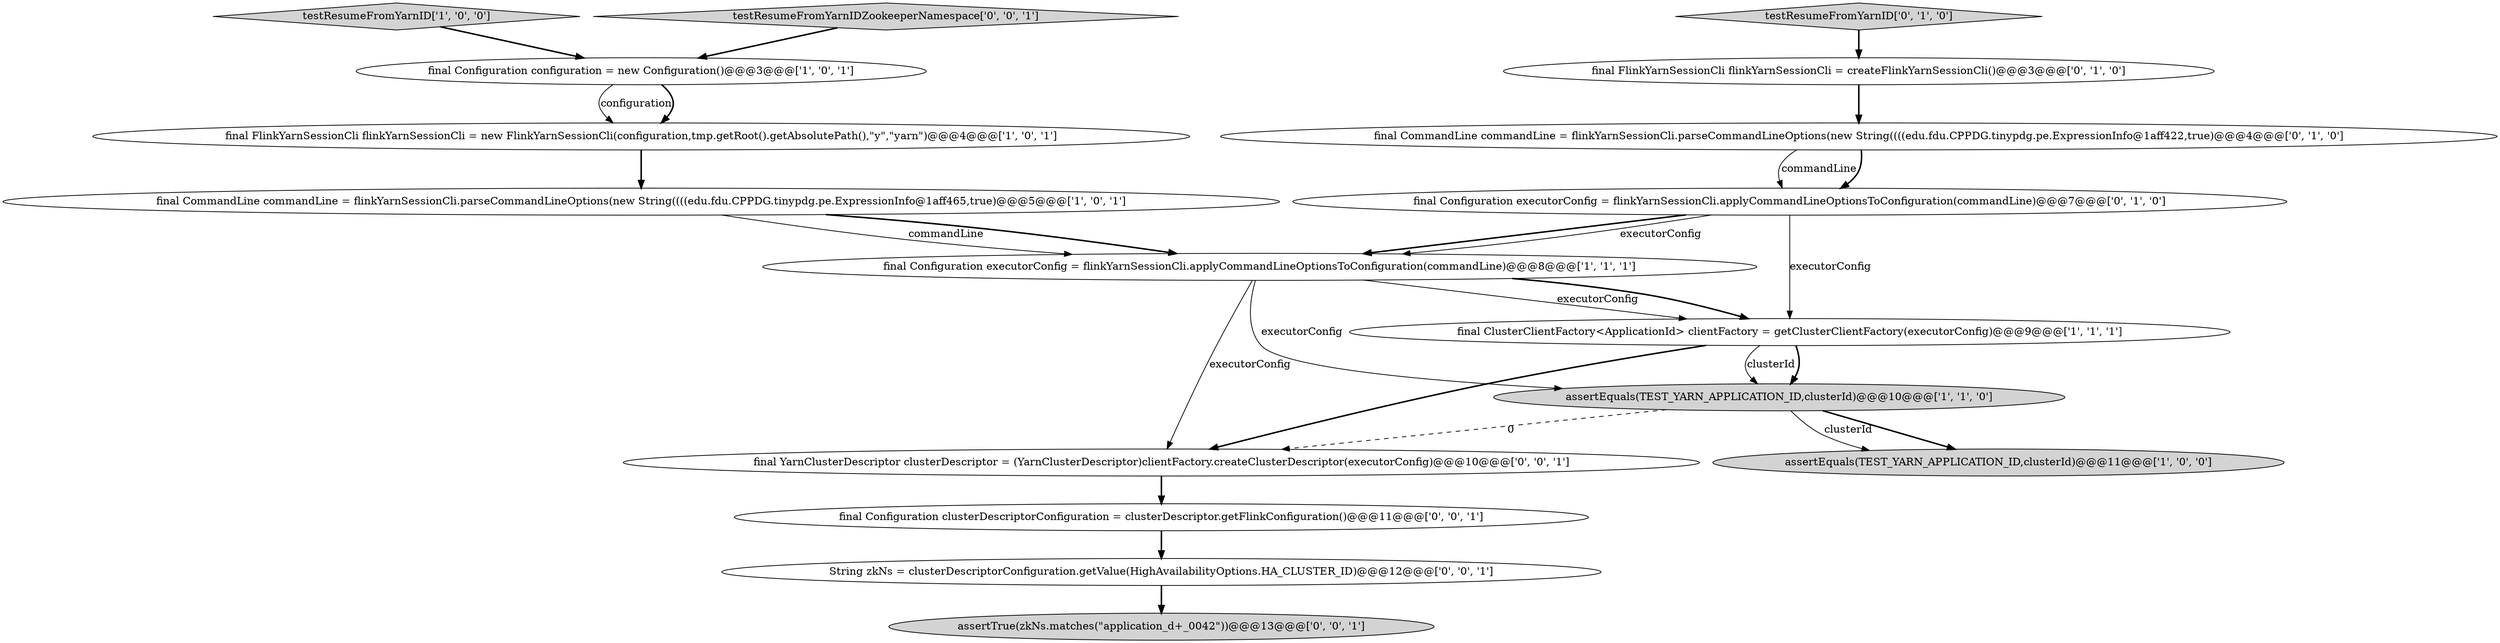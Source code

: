 digraph {
9 [style = filled, label = "final FlinkYarnSessionCli flinkYarnSessionCli = createFlinkYarnSessionCli()@@@3@@@['0', '1', '0']", fillcolor = white, shape = ellipse image = "AAA0AAABBB2BBB"];
1 [style = filled, label = "assertEquals(TEST_YARN_APPLICATION_ID,clusterId)@@@10@@@['1', '1', '0']", fillcolor = lightgray, shape = ellipse image = "AAA0AAABBB1BBB"];
15 [style = filled, label = "String zkNs = clusterDescriptorConfiguration.getValue(HighAvailabilityOptions.HA_CLUSTER_ID)@@@12@@@['0', '0', '1']", fillcolor = white, shape = ellipse image = "AAA0AAABBB3BBB"];
16 [style = filled, label = "testResumeFromYarnIDZookeeperNamespace['0', '0', '1']", fillcolor = lightgray, shape = diamond image = "AAA0AAABBB3BBB"];
4 [style = filled, label = "final FlinkYarnSessionCli flinkYarnSessionCli = new FlinkYarnSessionCli(configuration,tmp.getRoot().getAbsolutePath(),\"y\",\"yarn\")@@@4@@@['1', '0', '1']", fillcolor = white, shape = ellipse image = "AAA0AAABBB1BBB"];
6 [style = filled, label = "testResumeFromYarnID['1', '0', '0']", fillcolor = lightgray, shape = diamond image = "AAA0AAABBB1BBB"];
10 [style = filled, label = "final CommandLine commandLine = flinkYarnSessionCli.parseCommandLineOptions(new String((((edu.fdu.CPPDG.tinypdg.pe.ExpressionInfo@1aff422,true)@@@4@@@['0', '1', '0']", fillcolor = white, shape = ellipse image = "AAA0AAABBB2BBB"];
14 [style = filled, label = "final YarnClusterDescriptor clusterDescriptor = (YarnClusterDescriptor)clientFactory.createClusterDescriptor(executorConfig)@@@10@@@['0', '0', '1']", fillcolor = white, shape = ellipse image = "AAA0AAABBB3BBB"];
8 [style = filled, label = "final Configuration executorConfig = flinkYarnSessionCli.applyCommandLineOptionsToConfiguration(commandLine)@@@7@@@['0', '1', '0']", fillcolor = white, shape = ellipse image = "AAA0AAABBB2BBB"];
2 [style = filled, label = "final CommandLine commandLine = flinkYarnSessionCli.parseCommandLineOptions(new String((((edu.fdu.CPPDG.tinypdg.pe.ExpressionInfo@1aff465,true)@@@5@@@['1', '0', '1']", fillcolor = white, shape = ellipse image = "AAA0AAABBB1BBB"];
5 [style = filled, label = "final Configuration configuration = new Configuration()@@@3@@@['1', '0', '1']", fillcolor = white, shape = ellipse image = "AAA0AAABBB1BBB"];
0 [style = filled, label = "final Configuration executorConfig = flinkYarnSessionCli.applyCommandLineOptionsToConfiguration(commandLine)@@@8@@@['1', '1', '1']", fillcolor = white, shape = ellipse image = "AAA0AAABBB1BBB"];
11 [style = filled, label = "testResumeFromYarnID['0', '1', '0']", fillcolor = lightgray, shape = diamond image = "AAA0AAABBB2BBB"];
3 [style = filled, label = "assertEquals(TEST_YARN_APPLICATION_ID,clusterId)@@@11@@@['1', '0', '0']", fillcolor = lightgray, shape = ellipse image = "AAA0AAABBB1BBB"];
7 [style = filled, label = "final ClusterClientFactory<ApplicationId> clientFactory = getClusterClientFactory(executorConfig)@@@9@@@['1', '1', '1']", fillcolor = white, shape = ellipse image = "AAA0AAABBB1BBB"];
13 [style = filled, label = "final Configuration clusterDescriptorConfiguration = clusterDescriptor.getFlinkConfiguration()@@@11@@@['0', '0', '1']", fillcolor = white, shape = ellipse image = "AAA0AAABBB3BBB"];
12 [style = filled, label = "assertTrue(zkNs.matches(\"application_\d+_0042\"))@@@13@@@['0', '0', '1']", fillcolor = lightgray, shape = ellipse image = "AAA0AAABBB3BBB"];
0->7 [style = solid, label="executorConfig"];
7->1 [style = bold, label=""];
7->1 [style = solid, label="clusterId"];
1->14 [style = dashed, label="0"];
1->3 [style = bold, label=""];
4->2 [style = bold, label=""];
2->0 [style = solid, label="commandLine"];
9->10 [style = bold, label=""];
11->9 [style = bold, label=""];
8->7 [style = solid, label="executorConfig"];
0->7 [style = bold, label=""];
7->14 [style = bold, label=""];
8->0 [style = bold, label=""];
5->4 [style = solid, label="configuration"];
6->5 [style = bold, label=""];
0->14 [style = solid, label="executorConfig"];
2->0 [style = bold, label=""];
0->1 [style = solid, label="executorConfig"];
10->8 [style = solid, label="commandLine"];
10->8 [style = bold, label=""];
5->4 [style = bold, label=""];
16->5 [style = bold, label=""];
15->12 [style = bold, label=""];
13->15 [style = bold, label=""];
14->13 [style = bold, label=""];
1->3 [style = solid, label="clusterId"];
8->0 [style = solid, label="executorConfig"];
}
